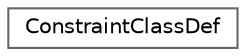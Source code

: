digraph "Graphical Class Hierarchy"
{
 // INTERACTIVE_SVG=YES
 // LATEX_PDF_SIZE
  bgcolor="transparent";
  edge [fontname=Helvetica,fontsize=10,labelfontname=Helvetica,labelfontsize=10];
  node [fontname=Helvetica,fontsize=10,shape=box,height=0.2,width=0.4];
  rankdir="LR";
  Node0 [label="ConstraintClassDef",height=0.2,width=0.4,color="grey40", fillcolor="white", style="filled",URL="$df/d2b/struct_constraint_class_def.html",tooltip="Class that contains information about a type constraint relations."];
}
